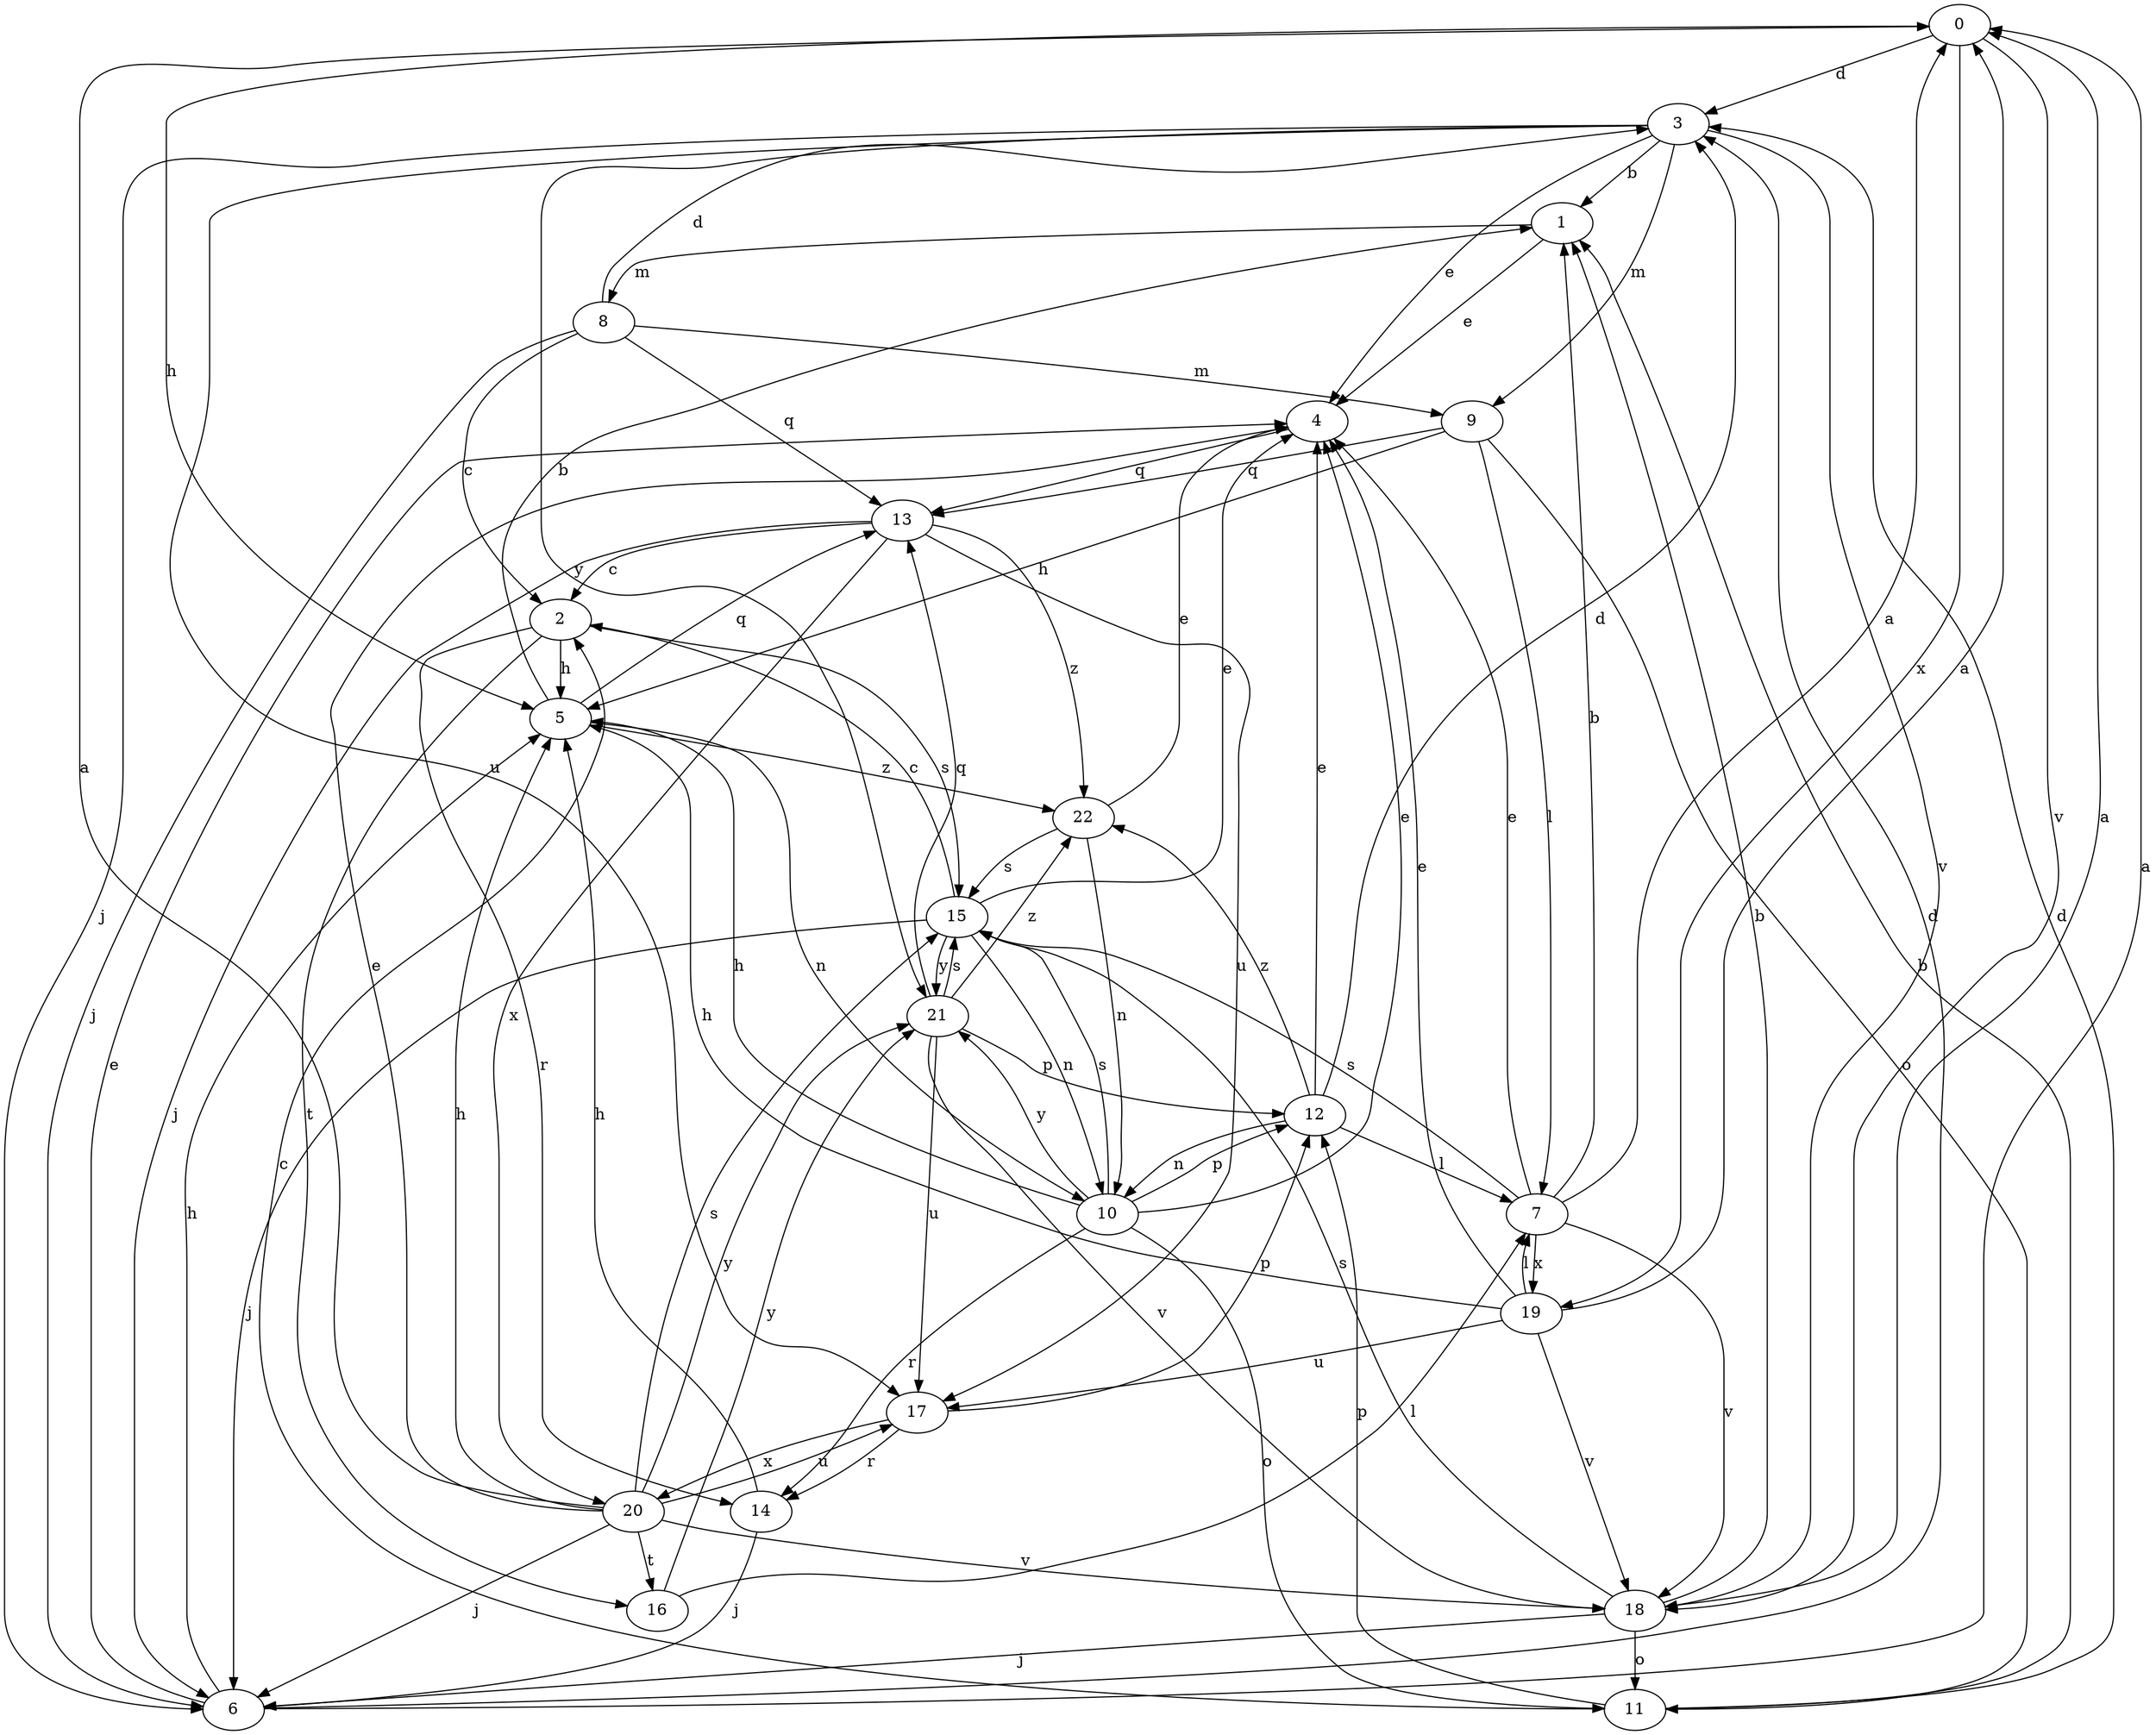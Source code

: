 strict digraph  {
0;
1;
2;
3;
4;
5;
6;
7;
8;
9;
10;
11;
12;
13;
14;
15;
16;
17;
18;
19;
20;
21;
22;
0 -> 3  [label=d];
0 -> 5  [label=h];
0 -> 18  [label=v];
0 -> 19  [label=x];
1 -> 4  [label=e];
1 -> 8  [label=m];
2 -> 5  [label=h];
2 -> 14  [label=r];
2 -> 15  [label=s];
2 -> 16  [label=t];
3 -> 1  [label=b];
3 -> 4  [label=e];
3 -> 6  [label=j];
3 -> 9  [label=m];
3 -> 17  [label=u];
3 -> 18  [label=v];
3 -> 21  [label=y];
4 -> 13  [label=q];
5 -> 1  [label=b];
5 -> 10  [label=n];
5 -> 13  [label=q];
5 -> 22  [label=z];
6 -> 0  [label=a];
6 -> 3  [label=d];
6 -> 4  [label=e];
6 -> 5  [label=h];
7 -> 0  [label=a];
7 -> 1  [label=b];
7 -> 4  [label=e];
7 -> 15  [label=s];
7 -> 18  [label=v];
7 -> 19  [label=x];
8 -> 2  [label=c];
8 -> 3  [label=d];
8 -> 6  [label=j];
8 -> 9  [label=m];
8 -> 13  [label=q];
9 -> 5  [label=h];
9 -> 7  [label=l];
9 -> 11  [label=o];
9 -> 13  [label=q];
10 -> 4  [label=e];
10 -> 5  [label=h];
10 -> 11  [label=o];
10 -> 12  [label=p];
10 -> 14  [label=r];
10 -> 15  [label=s];
10 -> 21  [label=y];
11 -> 1  [label=b];
11 -> 2  [label=c];
11 -> 3  [label=d];
11 -> 12  [label=p];
12 -> 3  [label=d];
12 -> 4  [label=e];
12 -> 7  [label=l];
12 -> 10  [label=n];
12 -> 22  [label=z];
13 -> 2  [label=c];
13 -> 6  [label=j];
13 -> 17  [label=u];
13 -> 20  [label=x];
13 -> 22  [label=z];
14 -> 5  [label=h];
14 -> 6  [label=j];
15 -> 2  [label=c];
15 -> 4  [label=e];
15 -> 6  [label=j];
15 -> 10  [label=n];
15 -> 21  [label=y];
16 -> 7  [label=l];
16 -> 21  [label=y];
17 -> 12  [label=p];
17 -> 14  [label=r];
17 -> 20  [label=x];
18 -> 0  [label=a];
18 -> 1  [label=b];
18 -> 6  [label=j];
18 -> 11  [label=o];
18 -> 15  [label=s];
19 -> 0  [label=a];
19 -> 4  [label=e];
19 -> 5  [label=h];
19 -> 7  [label=l];
19 -> 17  [label=u];
19 -> 18  [label=v];
20 -> 0  [label=a];
20 -> 4  [label=e];
20 -> 5  [label=h];
20 -> 6  [label=j];
20 -> 15  [label=s];
20 -> 16  [label=t];
20 -> 17  [label=u];
20 -> 18  [label=v];
20 -> 21  [label=y];
21 -> 12  [label=p];
21 -> 13  [label=q];
21 -> 15  [label=s];
21 -> 17  [label=u];
21 -> 18  [label=v];
21 -> 22  [label=z];
22 -> 4  [label=e];
22 -> 10  [label=n];
22 -> 15  [label=s];
}
